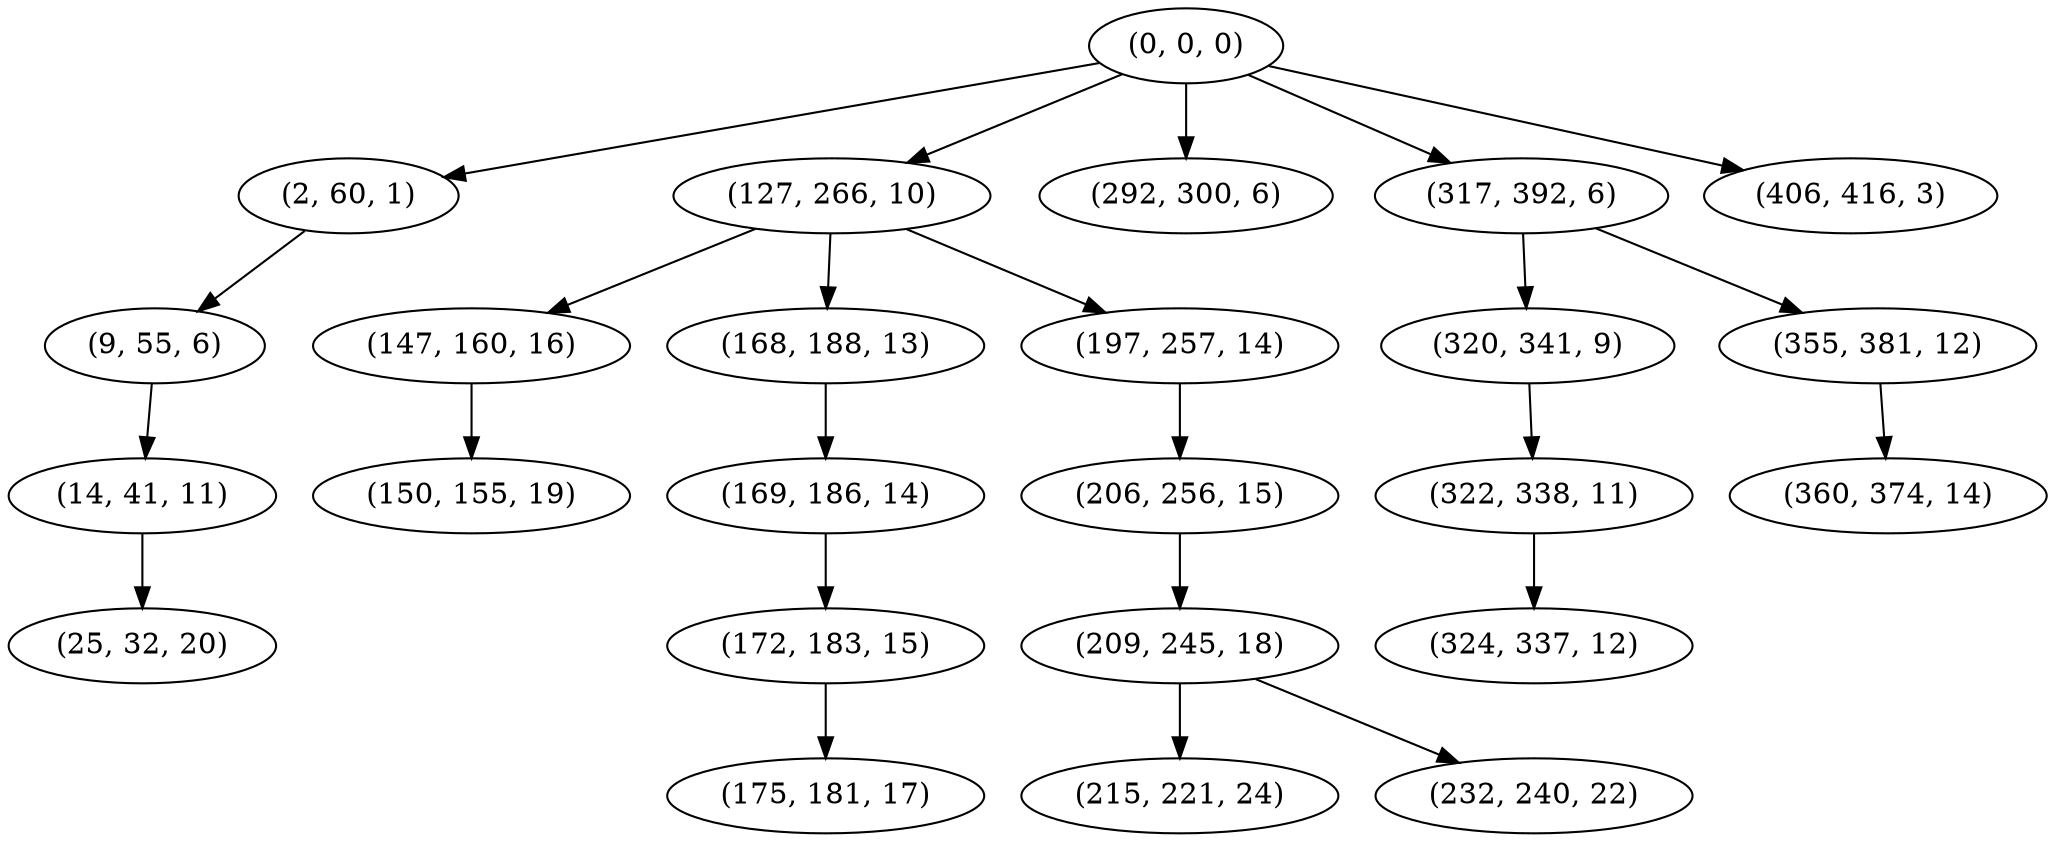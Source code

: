 digraph tree {
    "(0, 0, 0)";
    "(2, 60, 1)";
    "(9, 55, 6)";
    "(14, 41, 11)";
    "(25, 32, 20)";
    "(127, 266, 10)";
    "(147, 160, 16)";
    "(150, 155, 19)";
    "(168, 188, 13)";
    "(169, 186, 14)";
    "(172, 183, 15)";
    "(175, 181, 17)";
    "(197, 257, 14)";
    "(206, 256, 15)";
    "(209, 245, 18)";
    "(215, 221, 24)";
    "(232, 240, 22)";
    "(292, 300, 6)";
    "(317, 392, 6)";
    "(320, 341, 9)";
    "(322, 338, 11)";
    "(324, 337, 12)";
    "(355, 381, 12)";
    "(360, 374, 14)";
    "(406, 416, 3)";
    "(0, 0, 0)" -> "(2, 60, 1)";
    "(0, 0, 0)" -> "(127, 266, 10)";
    "(0, 0, 0)" -> "(292, 300, 6)";
    "(0, 0, 0)" -> "(317, 392, 6)";
    "(0, 0, 0)" -> "(406, 416, 3)";
    "(2, 60, 1)" -> "(9, 55, 6)";
    "(9, 55, 6)" -> "(14, 41, 11)";
    "(14, 41, 11)" -> "(25, 32, 20)";
    "(127, 266, 10)" -> "(147, 160, 16)";
    "(127, 266, 10)" -> "(168, 188, 13)";
    "(127, 266, 10)" -> "(197, 257, 14)";
    "(147, 160, 16)" -> "(150, 155, 19)";
    "(168, 188, 13)" -> "(169, 186, 14)";
    "(169, 186, 14)" -> "(172, 183, 15)";
    "(172, 183, 15)" -> "(175, 181, 17)";
    "(197, 257, 14)" -> "(206, 256, 15)";
    "(206, 256, 15)" -> "(209, 245, 18)";
    "(209, 245, 18)" -> "(215, 221, 24)";
    "(209, 245, 18)" -> "(232, 240, 22)";
    "(317, 392, 6)" -> "(320, 341, 9)";
    "(317, 392, 6)" -> "(355, 381, 12)";
    "(320, 341, 9)" -> "(322, 338, 11)";
    "(322, 338, 11)" -> "(324, 337, 12)";
    "(355, 381, 12)" -> "(360, 374, 14)";
}
